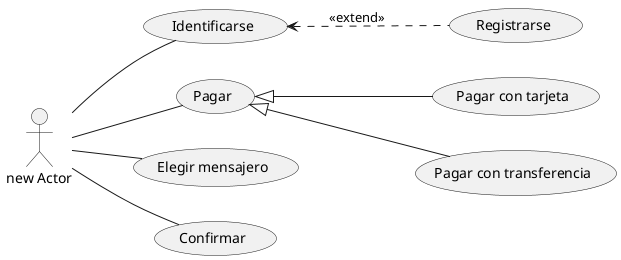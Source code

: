
@startuml
left to right direction
:new Actor: as act
usecase (Identificarse) as UC1
usecase (Pagar) as UC2
usecase (Elegir mensajero) as UC3
usecase (Confirmar) as UC4
usecase (Registrarse) as UC5

act -- UC1
act -- UC2
act -- UC3
act -- UC4
UC1 <.. UC5: <<extend>>
usecase (Pagar con tarjeta) as UC6
usecase (Pagar con transferencia) as UC7
UC2 <|-- UC6
UC2 <|-- UC7
@enduml
